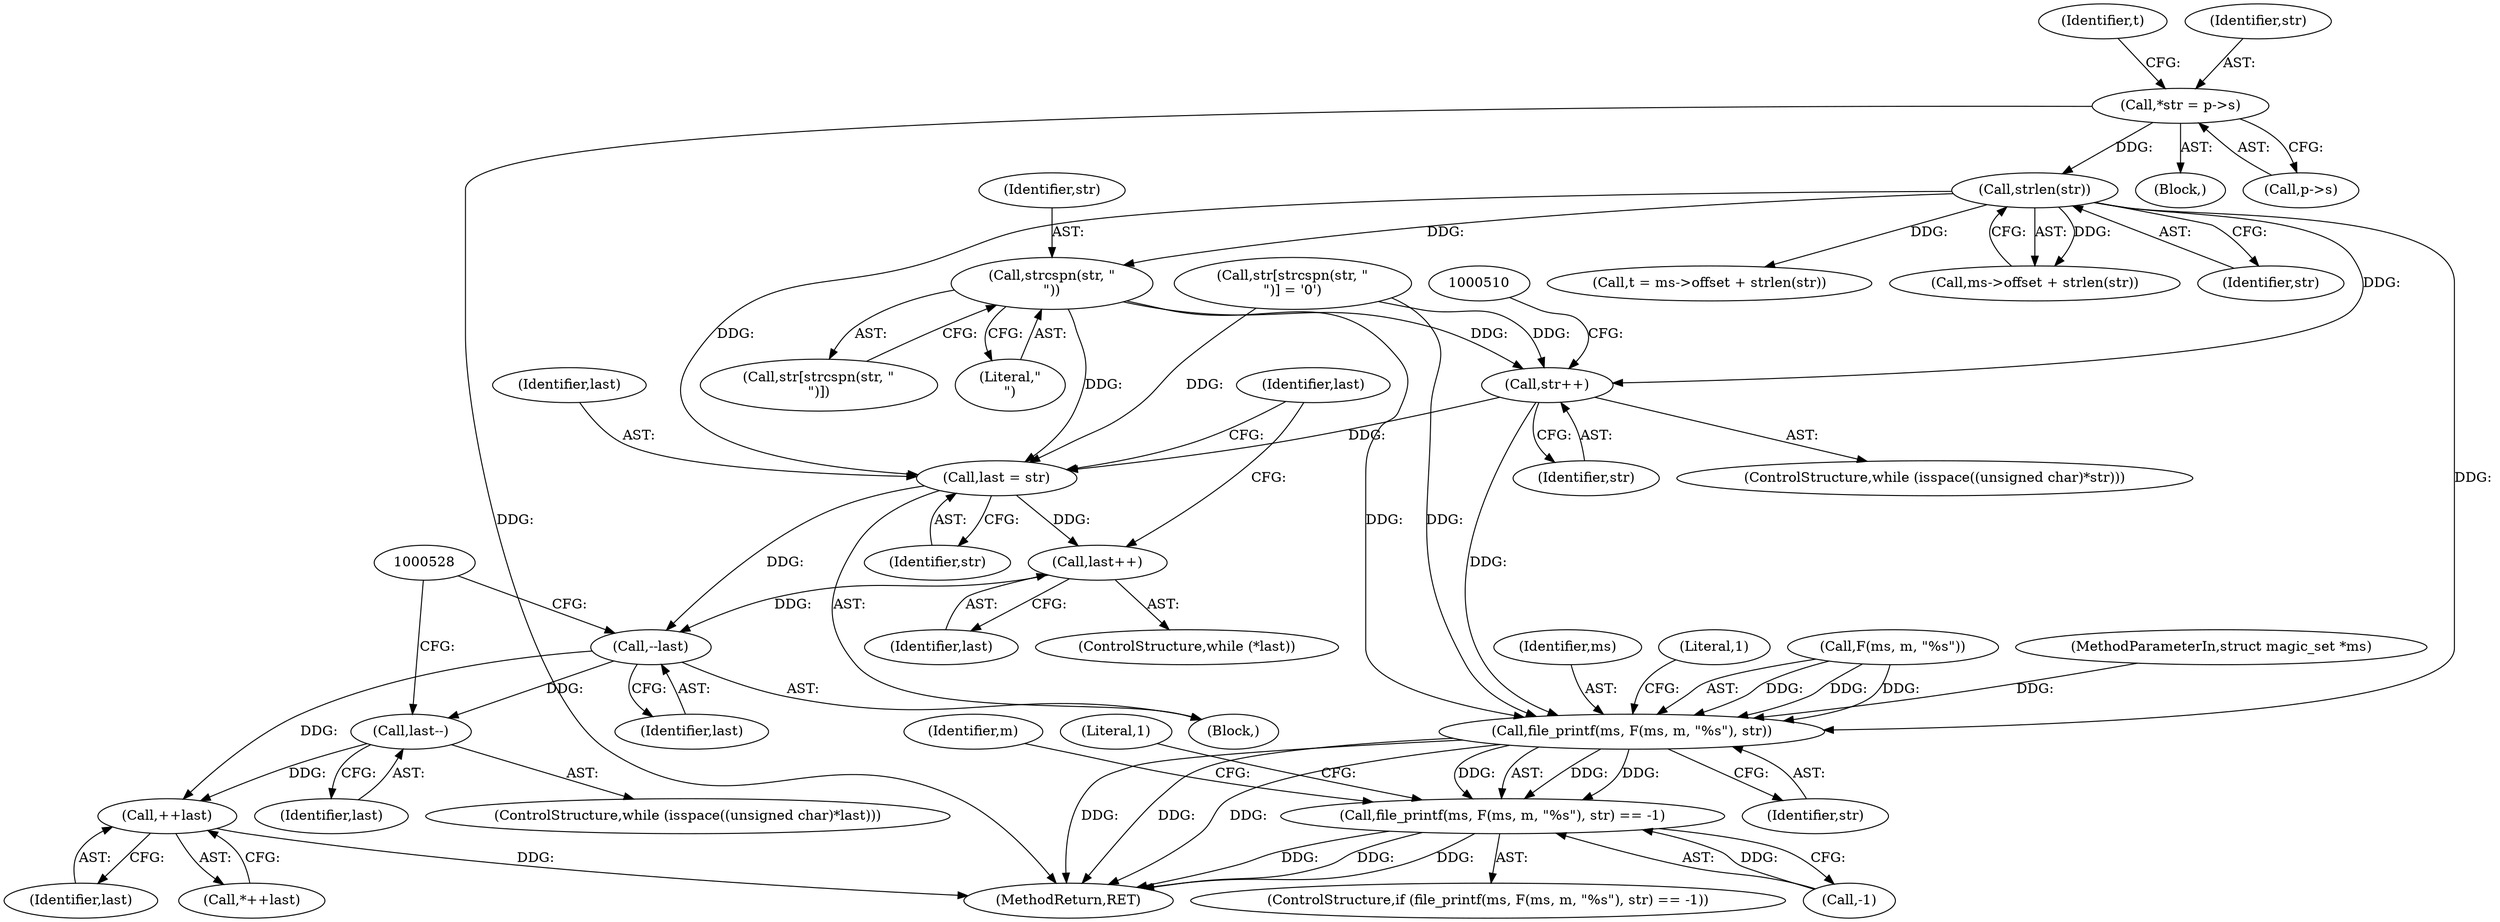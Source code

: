 digraph "0_file_4a284c89d6ef11aca34da65da7d673050a5ea320_5@API" {
"1000495" [label="(Call,strcspn(str, \"\n\"))"];
"1000481" [label="(Call,strlen(str))"];
"1000470" [label="(Call,*str = p->s)"];
"1000513" [label="(Call,str++)"];
"1000515" [label="(Call,last = str)"];
"1000521" [label="(Call,last++)"];
"1000523" [label="(Call,--last)"];
"1000531" [label="(Call,last--)"];
"1000535" [label="(Call,++last)"];
"1000540" [label="(Call,file_printf(ms, F(ms, m, \"%s\"), str))"];
"1000539" [label="(Call,file_printf(ms, F(ms, m, \"%s\"), str) == -1)"];
"1000493" [label="(Call,str[strcspn(str, \"\n\")])"];
"1000539" [label="(Call,file_printf(ms, F(ms, m, \"%s\"), str) == -1)"];
"1000546" [label="(Identifier,str)"];
"1000535" [label="(Call,++last)"];
"1000555" [label="(Identifier,m)"];
"1000496" [label="(Identifier,str)"];
"1000538" [label="(ControlStructure,if (file_printf(ms, F(ms, m, \"%s\"), str) == -1))"];
"1000495" [label="(Call,strcspn(str, \"\n\"))"];
"1000517" [label="(Identifier,str)"];
"1000534" [label="(Call,*++last)"];
"1000514" [label="(Identifier,str)"];
"1000475" [label="(Call,t = ms->offset + strlen(str))"];
"1000481" [label="(Call,strlen(str))"];
"1000468" [label="(Block,)"];
"1000516" [label="(Identifier,last)"];
"1000472" [label="(Call,p->s)"];
"1000532" [label="(Identifier,last)"];
"1000513" [label="(Call,str++)"];
"1000505" [label="(Block,)"];
"1000536" [label="(Identifier,last)"];
"1001022" [label="(MethodReturn,RET)"];
"1000522" [label="(Identifier,last)"];
"1000540" [label="(Call,file_printf(ms, F(ms, m, \"%s\"), str))"];
"1000470" [label="(Call,*str = p->s)"];
"1000523" [label="(Call,--last)"];
"1000507" [label="(ControlStructure,while (isspace((unsigned char)*str)))"];
"1000525" [label="(ControlStructure,while (isspace((unsigned char)*last)))"];
"1000477" [label="(Call,ms->offset + strlen(str))"];
"1000541" [label="(Identifier,ms)"];
"1000548" [label="(Literal,1)"];
"1000518" [label="(ControlStructure,while (*last))"];
"1000531" [label="(Call,last--)"];
"1000497" [label="(Literal,\"\n\")"];
"1000482" [label="(Identifier,str)"];
"1000476" [label="(Identifier,t)"];
"1000520" [label="(Identifier,last)"];
"1000542" [label="(Call,F(ms, m, \"%s\"))"];
"1000524" [label="(Identifier,last)"];
"1000102" [label="(MethodParameterIn,struct magic_set *ms)"];
"1000551" [label="(Literal,1)"];
"1000471" [label="(Identifier,str)"];
"1000515" [label="(Call,last = str)"];
"1000521" [label="(Call,last++)"];
"1000492" [label="(Call,str[strcspn(str, \"\n\")] = '\0')"];
"1000547" [label="(Call,-1)"];
"1000495" -> "1000493"  [label="AST: "];
"1000495" -> "1000497"  [label="CFG: "];
"1000496" -> "1000495"  [label="AST: "];
"1000497" -> "1000495"  [label="AST: "];
"1000493" -> "1000495"  [label="CFG: "];
"1000481" -> "1000495"  [label="DDG: "];
"1000495" -> "1000513"  [label="DDG: "];
"1000495" -> "1000515"  [label="DDG: "];
"1000495" -> "1000540"  [label="DDG: "];
"1000481" -> "1000477"  [label="AST: "];
"1000481" -> "1000482"  [label="CFG: "];
"1000482" -> "1000481"  [label="AST: "];
"1000477" -> "1000481"  [label="CFG: "];
"1000481" -> "1000475"  [label="DDG: "];
"1000481" -> "1000477"  [label="DDG: "];
"1000470" -> "1000481"  [label="DDG: "];
"1000481" -> "1000513"  [label="DDG: "];
"1000481" -> "1000515"  [label="DDG: "];
"1000481" -> "1000540"  [label="DDG: "];
"1000470" -> "1000468"  [label="AST: "];
"1000470" -> "1000472"  [label="CFG: "];
"1000471" -> "1000470"  [label="AST: "];
"1000472" -> "1000470"  [label="AST: "];
"1000476" -> "1000470"  [label="CFG: "];
"1000470" -> "1001022"  [label="DDG: "];
"1000513" -> "1000507"  [label="AST: "];
"1000513" -> "1000514"  [label="CFG: "];
"1000514" -> "1000513"  [label="AST: "];
"1000510" -> "1000513"  [label="CFG: "];
"1000492" -> "1000513"  [label="DDG: "];
"1000513" -> "1000515"  [label="DDG: "];
"1000513" -> "1000540"  [label="DDG: "];
"1000515" -> "1000505"  [label="AST: "];
"1000515" -> "1000517"  [label="CFG: "];
"1000516" -> "1000515"  [label="AST: "];
"1000517" -> "1000515"  [label="AST: "];
"1000520" -> "1000515"  [label="CFG: "];
"1000492" -> "1000515"  [label="DDG: "];
"1000515" -> "1000521"  [label="DDG: "];
"1000515" -> "1000523"  [label="DDG: "];
"1000521" -> "1000518"  [label="AST: "];
"1000521" -> "1000522"  [label="CFG: "];
"1000522" -> "1000521"  [label="AST: "];
"1000520" -> "1000521"  [label="CFG: "];
"1000521" -> "1000523"  [label="DDG: "];
"1000523" -> "1000505"  [label="AST: "];
"1000523" -> "1000524"  [label="CFG: "];
"1000524" -> "1000523"  [label="AST: "];
"1000528" -> "1000523"  [label="CFG: "];
"1000523" -> "1000531"  [label="DDG: "];
"1000523" -> "1000535"  [label="DDG: "];
"1000531" -> "1000525"  [label="AST: "];
"1000531" -> "1000532"  [label="CFG: "];
"1000532" -> "1000531"  [label="AST: "];
"1000528" -> "1000531"  [label="CFG: "];
"1000531" -> "1000535"  [label="DDG: "];
"1000535" -> "1000534"  [label="AST: "];
"1000535" -> "1000536"  [label="CFG: "];
"1000536" -> "1000535"  [label="AST: "];
"1000534" -> "1000535"  [label="CFG: "];
"1000535" -> "1001022"  [label="DDG: "];
"1000540" -> "1000539"  [label="AST: "];
"1000540" -> "1000546"  [label="CFG: "];
"1000541" -> "1000540"  [label="AST: "];
"1000542" -> "1000540"  [label="AST: "];
"1000546" -> "1000540"  [label="AST: "];
"1000548" -> "1000540"  [label="CFG: "];
"1000540" -> "1001022"  [label="DDG: "];
"1000540" -> "1001022"  [label="DDG: "];
"1000540" -> "1001022"  [label="DDG: "];
"1000540" -> "1000539"  [label="DDG: "];
"1000540" -> "1000539"  [label="DDG: "];
"1000540" -> "1000539"  [label="DDG: "];
"1000542" -> "1000540"  [label="DDG: "];
"1000542" -> "1000540"  [label="DDG: "];
"1000542" -> "1000540"  [label="DDG: "];
"1000102" -> "1000540"  [label="DDG: "];
"1000492" -> "1000540"  [label="DDG: "];
"1000539" -> "1000538"  [label="AST: "];
"1000539" -> "1000547"  [label="CFG: "];
"1000547" -> "1000539"  [label="AST: "];
"1000551" -> "1000539"  [label="CFG: "];
"1000555" -> "1000539"  [label="CFG: "];
"1000539" -> "1001022"  [label="DDG: "];
"1000539" -> "1001022"  [label="DDG: "];
"1000539" -> "1001022"  [label="DDG: "];
"1000547" -> "1000539"  [label="DDG: "];
}
